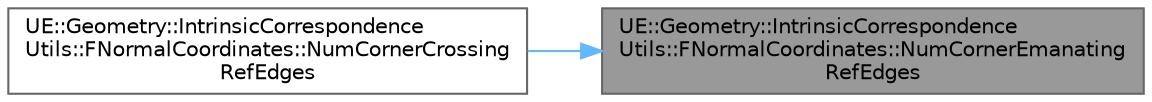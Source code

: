 digraph "UE::Geometry::IntrinsicCorrespondenceUtils::FNormalCoordinates::NumCornerEmanatingRefEdges"
{
 // INTERACTIVE_SVG=YES
 // LATEX_PDF_SIZE
  bgcolor="transparent";
  edge [fontname=Helvetica,fontsize=10,labelfontname=Helvetica,labelfontsize=10];
  node [fontname=Helvetica,fontsize=10,shape=box,height=0.2,width=0.4];
  rankdir="RL";
  Node1 [id="Node000001",label="UE::Geometry::IntrinsicCorrespondence\lUtils::FNormalCoordinates::NumCornerEmanating\lRefEdges",height=0.2,width=0.4,color="gray40", fillcolor="grey60", style="filled", fontcolor="black",tooltip=" "];
  Node1 -> Node2 [id="edge1_Node000001_Node000002",dir="back",color="steelblue1",style="solid",tooltip=" "];
  Node2 [id="Node000002",label="UE::Geometry::IntrinsicCorrespondence\lUtils::FNormalCoordinates::NumCornerCrossing\lRefEdges",height=0.2,width=0.4,color="grey40", fillcolor="white", style="filled",URL="$da/d88/structUE_1_1Geometry_1_1IntrinsicCorrespondenceUtils_1_1FNormalCoordinates.html#ae80db868e3a531039e96cf359b5dfbfb",tooltip=" "];
}
